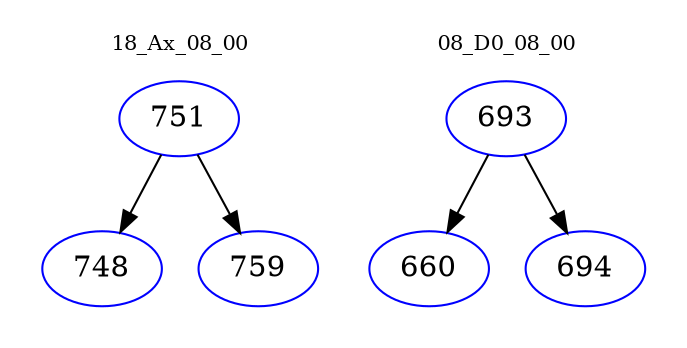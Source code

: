 digraph{
subgraph cluster_0 {
color = white
label = "18_Ax_08_00";
fontsize=10;
T0_751 [label="751", color="blue"]
T0_751 -> T0_748 [color="black"]
T0_748 [label="748", color="blue"]
T0_751 -> T0_759 [color="black"]
T0_759 [label="759", color="blue"]
}
subgraph cluster_1 {
color = white
label = "08_D0_08_00";
fontsize=10;
T1_693 [label="693", color="blue"]
T1_693 -> T1_660 [color="black"]
T1_660 [label="660", color="blue"]
T1_693 -> T1_694 [color="black"]
T1_694 [label="694", color="blue"]
}
}
